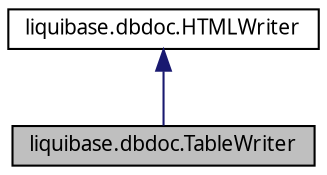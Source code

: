 digraph G
{
  edge [fontname="FreeSans.ttf",fontsize=10,labelfontname="FreeSans.ttf",labelfontsize=10];
  node [fontname="FreeSans.ttf",fontsize=10,shape=record];
  Node1 [label="liquibase.dbdoc.TableWriter",height=0.2,width=0.4,color="black", fillcolor="grey75", style="filled" fontcolor="black"];
  Node2 -> Node1 [dir=back,color="midnightblue",fontsize=10,style="solid",fontname="FreeSans.ttf"];
  Node2 [label="liquibase.dbdoc.HTMLWriter",height=0.2,width=0.4,color="black", fillcolor="white", style="filled",URL="$classliquibase_1_1dbdoc_1_1_h_t_m_l_writer.html"];
}
